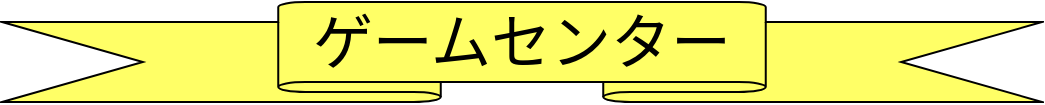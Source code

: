 <mxfile version="14.1.8" type="device"><diagram id="IWnes8BU6DhUJEDVUgeU" name="ページ1"><mxGraphModel dx="1106" dy="852" grid="1" gridSize="10" guides="1" tooltips="1" connect="1" arrows="1" fold="1" page="1" pageScale="1" pageWidth="1169" pageHeight="827" math="0" shadow="0"><root><mxCell id="0"/><mxCell id="1" parent="0"/><mxCell id="AtaBK-6EgrWsI5X-5A1v-2" value="" style="verticalLabelPosition=bottom;verticalAlign=top;html=1;shape=mxgraph.basic.banner;fillColor=#FFFF66;" vertex="1" parent="1"><mxGeometry x="230" y="290" width="520" height="50" as="geometry"/></mxCell><mxCell id="AtaBK-6EgrWsI5X-5A1v-1" value="&lt;font face=&quot;TakaoGothic&quot; style=&quot;font-size: 30px&quot;&gt;ゲームセンター&lt;/font&gt;" style="text;html=1;strokeColor=none;fillColor=none;align=center;verticalAlign=middle;whiteSpace=wrap;rounded=0;" vertex="1" parent="1"><mxGeometry x="285" y="300" width="410" height="20" as="geometry"/></mxCell></root></mxGraphModel></diagram></mxfile>